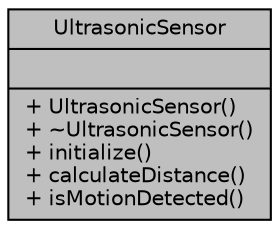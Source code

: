 digraph "UltrasonicSensor"
{
 // LATEX_PDF_SIZE
  edge [fontname="Helvetica",fontsize="10",labelfontname="Helvetica",labelfontsize="10"];
  node [fontname="Helvetica",fontsize="10",shape=record];
  Node1 [label="{UltrasonicSensor\n||+ UltrasonicSensor()\l+ ~UltrasonicSensor()\l+ initialize()\l+ calculateDistance()\l+ isMotionDetected()\l}",height=0.2,width=0.4,color="black", fillcolor="grey75", style="filled", fontcolor="black",tooltip="Provides functionality for interfacing with an ultrasonic sensor for distance measurement."];
}
